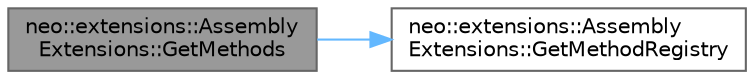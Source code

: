 digraph "neo::extensions::AssemblyExtensions::GetMethods"
{
 // LATEX_PDF_SIZE
  bgcolor="transparent";
  edge [fontname=Helvetica,fontsize=10,labelfontname=Helvetica,labelfontsize=10];
  node [fontname=Helvetica,fontsize=10,shape=box,height=0.2,width=0.4];
  rankdir="LR";
  Node1 [id="Node000001",label="neo::extensions::Assembly\lExtensions::GetMethods",height=0.2,width=0.4,color="gray40", fillcolor="grey60", style="filled", fontcolor="black",tooltip="Get methods for a registered type."];
  Node1 -> Node2 [id="edge2_Node000001_Node000002",color="steelblue1",style="solid",tooltip=" "];
  Node2 [id="Node000002",label="neo::extensions::Assembly\lExtensions::GetMethodRegistry",height=0.2,width=0.4,color="grey40", fillcolor="white", style="filled",URL="$classneo_1_1extensions_1_1_assembly_extensions.html#af16bebe84ddd7375dae96454b0059687",tooltip="Get the method registry (singleton pattern)"];
}
